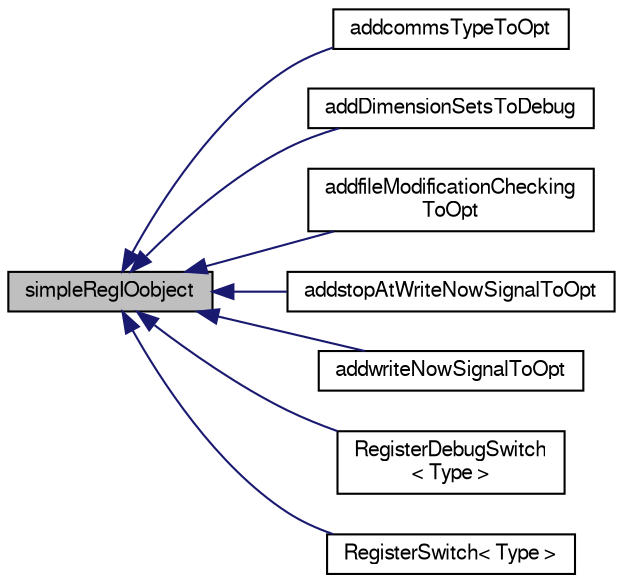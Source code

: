 digraph "simpleRegIOobject"
{
  bgcolor="transparent";
  edge [fontname="FreeSans",fontsize="10",labelfontname="FreeSans",labelfontsize="10"];
  node [fontname="FreeSans",fontsize="10",shape=record];
  rankdir="LR";
  Node1 [label="simpleRegIOobject",height=0.2,width=0.4,color="black", fillcolor="grey75", style="filled" fontcolor="black"];
  Node1 -> Node2 [dir="back",color="midnightblue",fontsize="10",style="solid",fontname="FreeSans"];
  Node2 [label="addcommsTypeToOpt",height=0.2,width=0.4,color="black",URL="$a00022.html"];
  Node1 -> Node3 [dir="back",color="midnightblue",fontsize="10",style="solid",fontname="FreeSans"];
  Node3 [label="addDimensionSetsToDebug",height=0.2,width=0.4,color="black",URL="$a00023.html",tooltip="Helper class to. "];
  Node1 -> Node4 [dir="back",color="midnightblue",fontsize="10",style="solid",fontname="FreeSans"];
  Node4 [label="addfileModificationChecking\lToOpt",height=0.2,width=0.4,color="black",URL="$a00024.html"];
  Node1 -> Node5 [dir="back",color="midnightblue",fontsize="10",style="solid",fontname="FreeSans"];
  Node5 [label="addstopAtWriteNowSignalToOpt",height=0.2,width=0.4,color="black",URL="$a00026.html"];
  Node1 -> Node6 [dir="back",color="midnightblue",fontsize="10",style="solid",fontname="FreeSans"];
  Node6 [label="addwriteNowSignalToOpt",height=0.2,width=0.4,color="black",URL="$a00029.html"];
  Node1 -> Node7 [dir="back",color="midnightblue",fontsize="10",style="solid",fontname="FreeSans"];
  Node7 [label="RegisterDebugSwitch\l\< Type \>",height=0.2,width=0.4,color="black",URL="$a02085.html",tooltip="Define the debug information, lookup as Name. "];
  Node1 -> Node8 [dir="back",color="midnightblue",fontsize="10",style="solid",fontname="FreeSans"];
  Node8 [label="RegisterSwitch\< Type \>",height=0.2,width=0.4,color="black",URL="$a02086.html",tooltip="Class and registration macros for InfoSwitches and OptimisationSwitches to support reading from syste..."];
}
